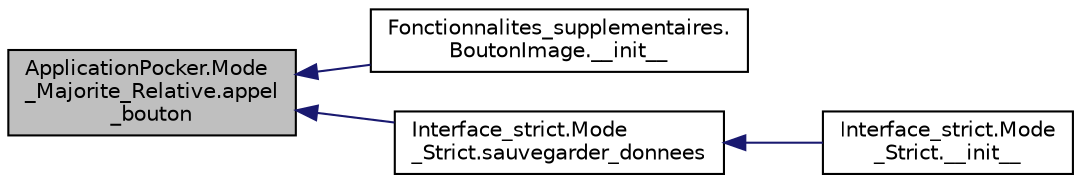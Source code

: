 digraph "ApplicationPocker.Mode_Majorite_Relative.appel_bouton"
{
  edge [fontname="Helvetica",fontsize="10",labelfontname="Helvetica",labelfontsize="10"];
  node [fontname="Helvetica",fontsize="10",shape=record];
  rankdir="LR";
  Node7 [label="ApplicationPocker.Mode\l_Majorite_Relative.appel\l_bouton",height=0.2,width=0.4,color="black", fillcolor="grey75", style="filled", fontcolor="black"];
  Node7 -> Node8 [dir="back",color="midnightblue",fontsize="10",style="solid",fontname="Helvetica"];
  Node8 [label="Fonctionnalites_supplementaires.\lBoutonImage.__init__",height=0.2,width=0.4,color="black", fillcolor="white", style="filled",URL="$class_fonctionnalites__supplementaires_1_1_bouton_image.html#af5caff29afa7b6c0fe2c2cfd7b5e06c9"];
  Node7 -> Node9 [dir="back",color="midnightblue",fontsize="10",style="solid",fontname="Helvetica"];
  Node9 [label="Interface_strict.Mode\l_Strict.sauvegarder_donnees",height=0.2,width=0.4,color="black", fillcolor="white", style="filled",URL="$class_interface__strict_1_1_mode___strict.html#a3fc3e3f1b7b81190fb9504d8d1373c93"];
  Node9 -> Node10 [dir="back",color="midnightblue",fontsize="10",style="solid",fontname="Helvetica"];
  Node10 [label="Interface_strict.Mode\l_Strict.__init__",height=0.2,width=0.4,color="black", fillcolor="white", style="filled",URL="$class_interface__strict_1_1_mode___strict.html#a2cfc45c81a34f7c133c7e208030be1d3"];
}

